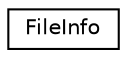 digraph "Graphical Class Hierarchy"
{
 // INTERACTIVE_SVG=YES
  edge [fontname="Helvetica",fontsize="10",labelfontname="Helvetica",labelfontsize="10"];
  node [fontname="Helvetica",fontsize="10",shape=record];
  rankdir="LR";
  Node1 [label="FileInfo",height=0.2,width=0.4,color="black", fillcolor="white", style="filled",URL="$struct_file_info.html"];
}

